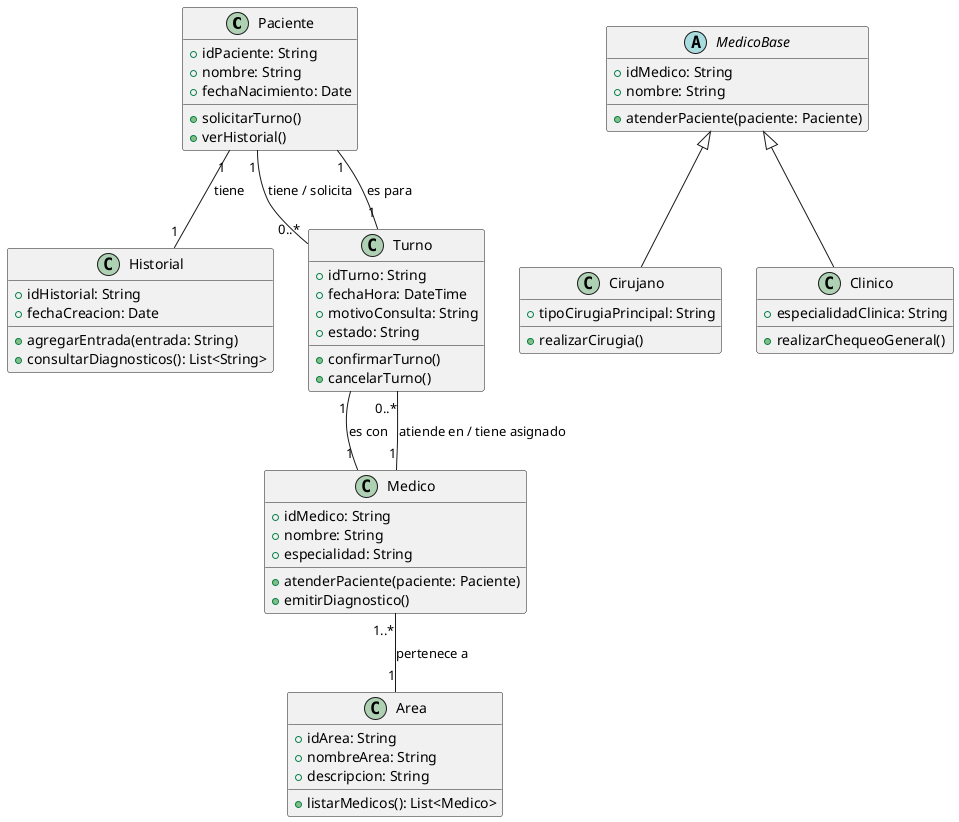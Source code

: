 @startuml
'https://plantuml.com/class-diagram

class Paciente {
  + idPaciente: String
  + nombre: String
  + fechaNacimiento: Date
  + solicitarTurno()
  + verHistorial()
}

class Historial {
  + idHistorial: String
  + fechaCreacion: Date
  + agregarEntrada(entrada: String)
  + consultarDiagnosticos(): List<String>
}

class Medico {
  + idMedico: String
  + nombre: String
  + especialidad: String
  + atenderPaciente(paciente: Paciente)
  + emitirDiagnostico()
}

class Area {
  + idArea: String
  + nombreArea: String
  + descripcion: String
  + listarMedicos(): List<Medico>
}

class Turno {
  + idTurno: String
  + fechaHora: DateTime
  + motivoConsulta: String
  + estado: String
  + confirmarTurno()
  + cancelarTurno()
}

' --- Herencia para tipos de Médicos ---
abstract class MedicoBase {
  + idMedico: String
  + nombre: String
  + atenderPaciente(paciente: Paciente)
}

class Cirujano extends MedicoBase {
  + tipoCirugiaPrincipal: String
  + realizarCirugia()
}

class Clinico extends MedicoBase {
  + especialidadClinica: String
  + realizarChequeoGeneral()
}

' --- Relaciones ---
Paciente "1" -- "1" Historial : tiene
Paciente "1" -- "0..*" Turno : tiene / solicita
Medico "1" -- "0..*" Turno : atiende en / tiene asignado
Medico "1..*" -- "1" Area : pertenece a
Turno "1" -- "1" Medico : es con
Turno "1" -- "1" Paciente : es para

@enduml